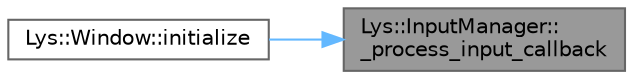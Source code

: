 digraph "Lys::InputManager::_process_input_callback"
{
 // LATEX_PDF_SIZE
  bgcolor="transparent";
  edge [fontname=Helvetica,fontsize=10,labelfontname=Helvetica,labelfontsize=10];
  node [fontname=Helvetica,fontsize=10,shape=box,height=0.2,width=0.4];
  rankdir="RL";
  Node1 [id="Node000001",label="Lys::InputManager::\l_process_input_callback",height=0.2,width=0.4,color="gray40", fillcolor="grey60", style="filled", fontcolor="black",tooltip="Processes any input events and will add and remove them to the Input queue."];
  Node1 -> Node2 [id="edge1_Node000001_Node000002",dir="back",color="steelblue1",style="solid",tooltip=" "];
  Node2 [id="Node000002",label="Lys::Window::initialize",height=0.2,width=0.4,color="grey40", fillcolor="white", style="filled",URL="$classLys_1_1Window.html#a0848ce9957b0d7276d84371fc37fd59b",tooltip="Sets up GLFW, creates a window, sets OpenGL context parameters, initializes GLEW, sets viewport,..."];
}
